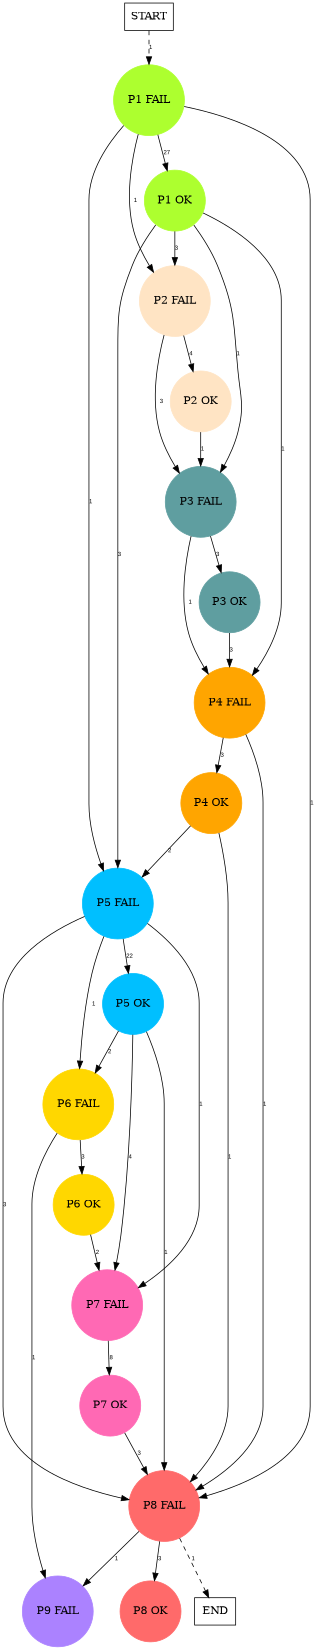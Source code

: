 digraph graphname {
	dpi = 150
	size="16,11!";
	margin = 0;
"P1 FAIL" [shape=circle, color=greenyellow, style=filled]"P2 FAIL" [shape=circle, color=bisque, style=filled]"P3 FAIL" [shape=circle, color=cadetblue, style=filled]"P1 OK" [shape=circle, color=greenyellow, style=filled]"P2 OK" [shape=circle, color=bisque, style=filled]"P4 FAIL" [shape=circle, color=orange, style=filled]"P3 OK" [shape=circle, color=cadetblue, style=filled]"P4 OK" [shape=circle, color=orange, style=filled]"P5 FAIL" [shape=circle, color=deepskyblue, style=filled]"P5 OK" [shape=circle, color=deepskyblue, style=filled]"P6 FAIL" [shape=circle, color=gold, style=filled]"P6 OK" [shape=circle, color=gold, style=filled]"P7 FAIL" [shape=circle, color=hotpink, style=filled]"P7 OK" [shape=circle, color=hotpink, style=filled]"P8 FAIL" [shape=circle, color=indianred1, style=filled]"P9 FAIL" [shape=circle, color=mediumpurple1, style=filled]"P8 OK" [shape=circle, color=indianred1, style=filled]"START" [shape=box, fillcolor=white, style=filled, color=black]"END" [shape=box, fillcolor=white, style=filled, color=black]"P1 FAIL" -> "P2 FAIL" [ label ="1" labelfloat=false fontname="Arial" fontsize=8]
"P1 FAIL" -> "P1 OK" [ label ="27" labelfloat=false fontname="Arial" fontsize=8]
"P1 FAIL" -> "P5 FAIL" [ label ="1" labelfloat=false fontname="Arial" fontsize=8]
"P1 FAIL" -> "P8 FAIL" [ label ="1" labelfloat=false fontname="Arial" fontsize=8]
"P2 FAIL" -> "P3 FAIL" [ label ="3" labelfloat=false fontname="Arial" fontsize=8]
"P2 FAIL" -> "P2 OK" [ label ="4" labelfloat=false fontname="Arial" fontsize=8]
"P3 FAIL" -> "P4 FAIL" [ label ="1" labelfloat=false fontname="Arial" fontsize=8]
"P3 FAIL" -> "P3 OK" [ label ="3" labelfloat=false fontname="Arial" fontsize=8]
"P1 OK" -> "P2 FAIL" [ label ="3" labelfloat=false fontname="Arial" fontsize=8]
"P1 OK" -> "P3 FAIL" [ label ="1" labelfloat=false fontname="Arial" fontsize=8]
"P1 OK" -> "P4 FAIL" [ label ="1" labelfloat=false fontname="Arial" fontsize=8]
"P1 OK" -> "P5 FAIL" [ label ="3" labelfloat=false fontname="Arial" fontsize=8]
"P2 OK" -> "P3 FAIL" [ label ="1" labelfloat=false fontname="Arial" fontsize=8]
"P4 FAIL" -> "P4 OK" [ label ="3" labelfloat=false fontname="Arial" fontsize=8]
"P4 FAIL" -> "P8 FAIL" [ label ="1" labelfloat=false fontname="Arial" fontsize=8]
"P3 OK" -> "P4 FAIL" [ label ="3" labelfloat=false fontname="Arial" fontsize=8]
"P4 OK" -> "P5 FAIL" [ label ="2" labelfloat=false fontname="Arial" fontsize=8]
"P4 OK" -> "P8 FAIL" [ label ="1" labelfloat=false fontname="Arial" fontsize=8]
"P5 FAIL" -> "P5 OK" [ label ="22" labelfloat=false fontname="Arial" fontsize=8]
"P5 FAIL" -> "P6 FAIL" [ label ="1" labelfloat=false fontname="Arial" fontsize=8]
"P5 FAIL" -> "P7 FAIL" [ label ="1" labelfloat=false fontname="Arial" fontsize=8]
"P5 FAIL" -> "P8 FAIL" [ label ="3" labelfloat=false fontname="Arial" fontsize=8]
"P5 OK" -> "P6 FAIL" [ label ="2" labelfloat=false fontname="Arial" fontsize=8]
"P5 OK" -> "P7 FAIL" [ label ="4" labelfloat=false fontname="Arial" fontsize=8]
"P5 OK" -> "P8 FAIL" [ label ="1" labelfloat=false fontname="Arial" fontsize=8]
"P6 FAIL" -> "P6 OK" [ label ="3" labelfloat=false fontname="Arial" fontsize=8]
"P6 FAIL" -> "P9 FAIL" [ label ="1" labelfloat=false fontname="Arial" fontsize=8]
"P6 OK" -> "P7 FAIL" [ label ="2" labelfloat=false fontname="Arial" fontsize=8]
"P7 FAIL" -> "P7 OK" [ label ="8" labelfloat=false fontname="Arial" fontsize=8]
"P7 OK" -> "P8 FAIL" [ label ="3" labelfloat=false fontname="Arial" fontsize=8]
"P8 FAIL" -> "P9 FAIL" [ label ="1" labelfloat=false fontname="Arial" fontsize=8]
"P8 FAIL" -> "P8 OK" [ label ="3" labelfloat=false fontname="Arial" fontsize=8]
"P8 FAIL" -> "END" [ style = dashed label ="1" labelfloat=false fontname="Arial" fontsize=8]
"START" -> "P1 FAIL" [ style = dashed label ="1" labelfloat=false fontname="Arial" fontsize=8]
}